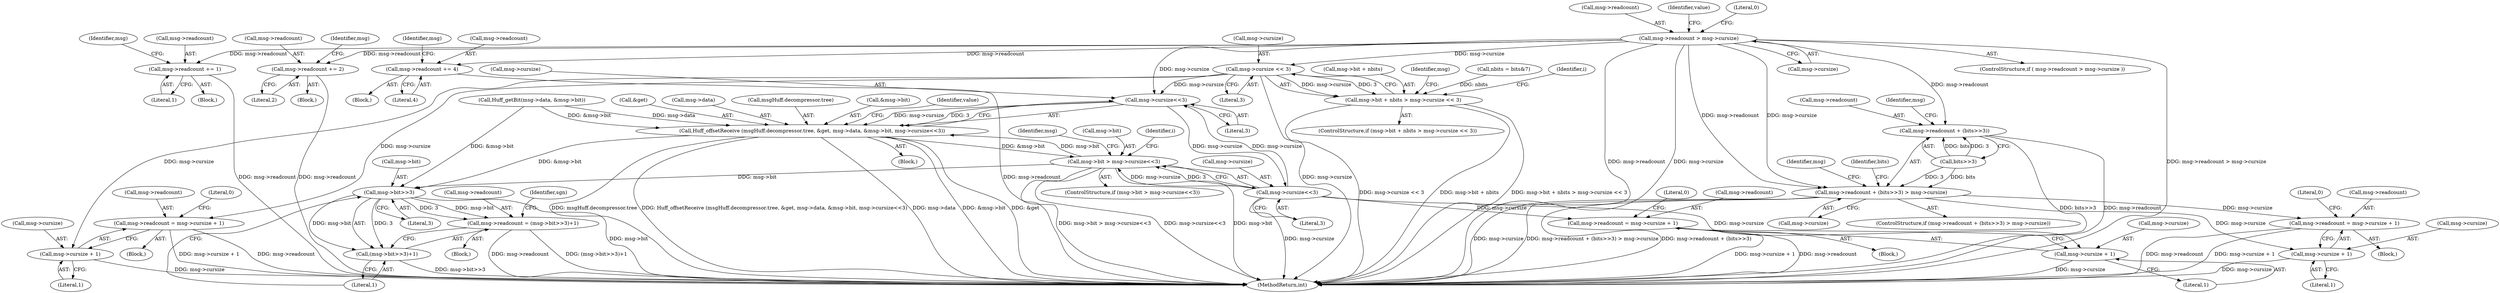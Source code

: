 digraph "0_ioq3_d2b1d124d4055c2fcbe5126863487c52fd58cca1_4@API" {
"1000110" [label="(Call,msg->readcount > msg->cursize)"];
"1000146" [label="(Call,msg->readcount + (bits>>3) > msg->cursize)"];
"1000158" [label="(Call,msg->readcount = msg->cursize + 1)"];
"1000162" [label="(Call,msg->cursize + 1)"];
"1000147" [label="(Call,msg->readcount + (bits>>3))"];
"1000183" [label="(Call,msg->readcount += 1)"];
"1000214" [label="(Call,msg->readcount += 2)"];
"1000241" [label="(Call,msg->readcount += 4)"];
"1000278" [label="(Call,msg->cursize << 3)"];
"1000272" [label="(Call,msg->bit + nbits > msg->cursize << 3)"];
"1000284" [label="(Call,msg->readcount = msg->cursize + 1)"];
"1000288" [label="(Call,msg->cursize + 1)"];
"1000351" [label="(Call,msg->cursize<<3)"];
"1000336" [label="(Call,Huff_offsetReceive (msgHuff.decompressor.tree, &get, msg->data, &msg->bit, msg->cursize<<3))"];
"1000364" [label="(Call,msg->bit > msg->cursize<<3)"];
"1000390" [label="(Call,msg->bit>>3)"];
"1000385" [label="(Call,msg->readcount = (msg->bit>>3)+1)"];
"1000389" [label="(Call,(msg->bit>>3)+1)"];
"1000368" [label="(Call,msg->cursize<<3)"];
"1000374" [label="(Call,msg->readcount = msg->cursize + 1)"];
"1000378" [label="(Call,msg->cursize + 1)"];
"1000272" [label="(Call,msg->bit + nbits > msg->cursize << 3)"];
"1000282" [label="(Literal,3)"];
"1000363" [label="(ControlStructure,if (msg->bit > msg->cursize<<3))"];
"1000155" [label="(Identifier,msg)"];
"1000386" [label="(Call,msg->readcount)"];
"1000266" [label="(Call,nbits = bits&7)"];
"1000257" [label="(Block,)"];
"1000351" [label="(Call,msg->cursize<<3)"];
"1000111" [label="(Call,msg->readcount)"];
"1000198" [label="(Block,)"];
"1000378" [label="(Call,msg->cursize + 1)"];
"1000297" [label="(Identifier,i)"];
"1000394" [label="(Literal,3)"];
"1000145" [label="(ControlStructure,if (msg->readcount + (bits>>3) > msg->cursize))"];
"1000342" [label="(Call,&get)"];
"1000364" [label="(Call,msg->bit > msg->cursize<<3)"];
"1000241" [label="(Call,msg->readcount += 4)"];
"1000114" [label="(Call,msg->cursize)"];
"1000166" [label="(Literal,1)"];
"1000335" [label="(Block,)"];
"1000121" [label="(Identifier,value)"];
"1000385" [label="(Call,msg->readcount = (msg->bit>>3)+1)"];
"1000391" [label="(Call,msg->bit)"];
"1000344" [label="(Call,msg->data)"];
"1000162" [label="(Call,msg->cursize + 1)"];
"1000183" [label="(Call,msg->readcount += 1)"];
"1000242" [label="(Call,msg->readcount)"];
"1000163" [label="(Call,msg->cursize)"];
"1000375" [label="(Call,msg->readcount)"];
"1000284" [label="(Call,msg->readcount = msg->cursize + 1)"];
"1000147" [label="(Call,msg->readcount + (bits>>3))"];
"1000229" [label="(Block,)"];
"1000376" [label="(Identifier,msg)"];
"1000158" [label="(Call,msg->readcount = msg->cursize + 1)"];
"1000214" [label="(Call,msg->readcount += 2)"];
"1000285" [label="(Call,msg->readcount)"];
"1000171" [label="(Identifier,bits)"];
"1000352" [label="(Call,msg->cursize)"];
"1000279" [label="(Call,msg->cursize)"];
"1000337" [label="(Call,msgHuff.decompressor.tree)"];
"1000365" [label="(Call,msg->bit)"];
"1000336" [label="(Call,Huff_offsetReceive (msgHuff.decompressor.tree, &get, msg->data, &msg->bit, msg->cursize<<3))"];
"1000154" [label="(Call,msg->cursize)"];
"1000373" [label="(Block,)"];
"1000119" [label="(Literal,0)"];
"1000283" [label="(Block,)"];
"1000110" [label="(Call,msg->readcount > msg->cursize)"];
"1000173" [label="(Block,)"];
"1000395" [label="(Literal,1)"];
"1000374" [label="(Call,msg->readcount = msg->cursize + 1)"];
"1000308" [label="(Call,Huff_getBit(msg->data, &msg->bit))"];
"1000151" [label="(Call,bits>>3)"];
"1000347" [label="(Call,&msg->bit)"];
"1000357" [label="(Identifier,value)"];
"1000382" [label="(Literal,1)"];
"1000187" [label="(Literal,1)"];
"1000333" [label="(Identifier,i)"];
"1000248" [label="(Identifier,msg)"];
"1000148" [label="(Call,msg->readcount)"];
"1000390" [label="(Call,msg->bit>>3)"];
"1000286" [label="(Identifier,msg)"];
"1000289" [label="(Call,msg->cursize)"];
"1000146" [label="(Call,msg->readcount + (bits>>3) > msg->cursize)"];
"1000109" [label="(ControlStructure,if ( msg->readcount > msg->cursize ))"];
"1000190" [label="(Identifier,msg)"];
"1000428" [label="(MethodReturn,int)"];
"1000372" [label="(Literal,3)"];
"1000369" [label="(Call,msg->cursize)"];
"1000384" [label="(Literal,0)"];
"1000157" [label="(Block,)"];
"1000294" [label="(Literal,0)"];
"1000168" [label="(Literal,0)"];
"1000273" [label="(Call,msg->bit + nbits)"];
"1000160" [label="(Identifier,msg)"];
"1000355" [label="(Literal,3)"];
"1000221" [label="(Identifier,msg)"];
"1000184" [label="(Call,msg->readcount)"];
"1000271" [label="(ControlStructure,if (msg->bit + nbits > msg->cursize << 3))"];
"1000292" [label="(Literal,1)"];
"1000398" [label="(Identifier,sgn)"];
"1000288" [label="(Call,msg->cursize + 1)"];
"1000278" [label="(Call,msg->cursize << 3)"];
"1000159" [label="(Call,msg->readcount)"];
"1000389" [label="(Call,(msg->bit>>3)+1)"];
"1000245" [label="(Literal,4)"];
"1000218" [label="(Literal,2)"];
"1000379" [label="(Call,msg->cursize)"];
"1000368" [label="(Call,msg->cursize<<3)"];
"1000215" [label="(Call,msg->readcount)"];
"1000110" -> "1000109"  [label="AST: "];
"1000110" -> "1000114"  [label="CFG: "];
"1000111" -> "1000110"  [label="AST: "];
"1000114" -> "1000110"  [label="AST: "];
"1000119" -> "1000110"  [label="CFG: "];
"1000121" -> "1000110"  [label="CFG: "];
"1000110" -> "1000428"  [label="DDG: msg->cursize"];
"1000110" -> "1000428"  [label="DDG: msg->readcount > msg->cursize"];
"1000110" -> "1000428"  [label="DDG: msg->readcount"];
"1000110" -> "1000146"  [label="DDG: msg->readcount"];
"1000110" -> "1000146"  [label="DDG: msg->cursize"];
"1000110" -> "1000147"  [label="DDG: msg->readcount"];
"1000110" -> "1000183"  [label="DDG: msg->readcount"];
"1000110" -> "1000214"  [label="DDG: msg->readcount"];
"1000110" -> "1000241"  [label="DDG: msg->readcount"];
"1000110" -> "1000278"  [label="DDG: msg->cursize"];
"1000110" -> "1000351"  [label="DDG: msg->cursize"];
"1000146" -> "1000145"  [label="AST: "];
"1000146" -> "1000154"  [label="CFG: "];
"1000147" -> "1000146"  [label="AST: "];
"1000154" -> "1000146"  [label="AST: "];
"1000160" -> "1000146"  [label="CFG: "];
"1000171" -> "1000146"  [label="CFG: "];
"1000146" -> "1000428"  [label="DDG: msg->cursize"];
"1000146" -> "1000428"  [label="DDG: msg->readcount + (bits>>3) > msg->cursize"];
"1000146" -> "1000428"  [label="DDG: msg->readcount + (bits>>3)"];
"1000151" -> "1000146"  [label="DDG: bits"];
"1000151" -> "1000146"  [label="DDG: 3"];
"1000146" -> "1000158"  [label="DDG: msg->cursize"];
"1000146" -> "1000162"  [label="DDG: msg->cursize"];
"1000158" -> "1000157"  [label="AST: "];
"1000158" -> "1000162"  [label="CFG: "];
"1000159" -> "1000158"  [label="AST: "];
"1000162" -> "1000158"  [label="AST: "];
"1000168" -> "1000158"  [label="CFG: "];
"1000158" -> "1000428"  [label="DDG: msg->readcount"];
"1000158" -> "1000428"  [label="DDG: msg->cursize + 1"];
"1000162" -> "1000166"  [label="CFG: "];
"1000163" -> "1000162"  [label="AST: "];
"1000166" -> "1000162"  [label="AST: "];
"1000162" -> "1000428"  [label="DDG: msg->cursize"];
"1000147" -> "1000151"  [label="CFG: "];
"1000148" -> "1000147"  [label="AST: "];
"1000151" -> "1000147"  [label="AST: "];
"1000155" -> "1000147"  [label="CFG: "];
"1000147" -> "1000428"  [label="DDG: bits>>3"];
"1000147" -> "1000428"  [label="DDG: msg->readcount"];
"1000151" -> "1000147"  [label="DDG: bits"];
"1000151" -> "1000147"  [label="DDG: 3"];
"1000183" -> "1000173"  [label="AST: "];
"1000183" -> "1000187"  [label="CFG: "];
"1000184" -> "1000183"  [label="AST: "];
"1000187" -> "1000183"  [label="AST: "];
"1000190" -> "1000183"  [label="CFG: "];
"1000183" -> "1000428"  [label="DDG: msg->readcount"];
"1000214" -> "1000198"  [label="AST: "];
"1000214" -> "1000218"  [label="CFG: "];
"1000215" -> "1000214"  [label="AST: "];
"1000218" -> "1000214"  [label="AST: "];
"1000221" -> "1000214"  [label="CFG: "];
"1000214" -> "1000428"  [label="DDG: msg->readcount"];
"1000241" -> "1000229"  [label="AST: "];
"1000241" -> "1000245"  [label="CFG: "];
"1000242" -> "1000241"  [label="AST: "];
"1000245" -> "1000241"  [label="AST: "];
"1000248" -> "1000241"  [label="CFG: "];
"1000241" -> "1000428"  [label="DDG: msg->readcount"];
"1000278" -> "1000272"  [label="AST: "];
"1000278" -> "1000282"  [label="CFG: "];
"1000279" -> "1000278"  [label="AST: "];
"1000282" -> "1000278"  [label="AST: "];
"1000272" -> "1000278"  [label="CFG: "];
"1000278" -> "1000428"  [label="DDG: msg->cursize"];
"1000278" -> "1000272"  [label="DDG: msg->cursize"];
"1000278" -> "1000272"  [label="DDG: 3"];
"1000278" -> "1000284"  [label="DDG: msg->cursize"];
"1000278" -> "1000288"  [label="DDG: msg->cursize"];
"1000278" -> "1000351"  [label="DDG: msg->cursize"];
"1000272" -> "1000271"  [label="AST: "];
"1000273" -> "1000272"  [label="AST: "];
"1000286" -> "1000272"  [label="CFG: "];
"1000297" -> "1000272"  [label="CFG: "];
"1000272" -> "1000428"  [label="DDG: msg->cursize << 3"];
"1000272" -> "1000428"  [label="DDG: msg->bit + nbits"];
"1000272" -> "1000428"  [label="DDG: msg->bit + nbits > msg->cursize << 3"];
"1000266" -> "1000272"  [label="DDG: nbits"];
"1000284" -> "1000283"  [label="AST: "];
"1000284" -> "1000288"  [label="CFG: "];
"1000285" -> "1000284"  [label="AST: "];
"1000288" -> "1000284"  [label="AST: "];
"1000294" -> "1000284"  [label="CFG: "];
"1000284" -> "1000428"  [label="DDG: msg->readcount"];
"1000284" -> "1000428"  [label="DDG: msg->cursize + 1"];
"1000288" -> "1000292"  [label="CFG: "];
"1000289" -> "1000288"  [label="AST: "];
"1000292" -> "1000288"  [label="AST: "];
"1000288" -> "1000428"  [label="DDG: msg->cursize"];
"1000351" -> "1000336"  [label="AST: "];
"1000351" -> "1000355"  [label="CFG: "];
"1000352" -> "1000351"  [label="AST: "];
"1000355" -> "1000351"  [label="AST: "];
"1000336" -> "1000351"  [label="CFG: "];
"1000351" -> "1000336"  [label="DDG: msg->cursize"];
"1000351" -> "1000336"  [label="DDG: 3"];
"1000368" -> "1000351"  [label="DDG: msg->cursize"];
"1000351" -> "1000368"  [label="DDG: msg->cursize"];
"1000336" -> "1000335"  [label="AST: "];
"1000337" -> "1000336"  [label="AST: "];
"1000342" -> "1000336"  [label="AST: "];
"1000344" -> "1000336"  [label="AST: "];
"1000347" -> "1000336"  [label="AST: "];
"1000357" -> "1000336"  [label="CFG: "];
"1000336" -> "1000428"  [label="DDG: Huff_offsetReceive (msgHuff.decompressor.tree, &get, msg->data, &msg->bit, msg->cursize<<3)"];
"1000336" -> "1000428"  [label="DDG: msg->data"];
"1000336" -> "1000428"  [label="DDG: &msg->bit"];
"1000336" -> "1000428"  [label="DDG: &get"];
"1000336" -> "1000428"  [label="DDG: msgHuff.decompressor.tree"];
"1000308" -> "1000336"  [label="DDG: msg->data"];
"1000308" -> "1000336"  [label="DDG: &msg->bit"];
"1000364" -> "1000336"  [label="DDG: msg->bit"];
"1000336" -> "1000364"  [label="DDG: &msg->bit"];
"1000336" -> "1000390"  [label="DDG: &msg->bit"];
"1000364" -> "1000363"  [label="AST: "];
"1000364" -> "1000368"  [label="CFG: "];
"1000365" -> "1000364"  [label="AST: "];
"1000368" -> "1000364"  [label="AST: "];
"1000376" -> "1000364"  [label="CFG: "];
"1000333" -> "1000364"  [label="CFG: "];
"1000364" -> "1000428"  [label="DDG: msg->bit"];
"1000364" -> "1000428"  [label="DDG: msg->bit > msg->cursize<<3"];
"1000364" -> "1000428"  [label="DDG: msg->cursize<<3"];
"1000368" -> "1000364"  [label="DDG: msg->cursize"];
"1000368" -> "1000364"  [label="DDG: 3"];
"1000364" -> "1000390"  [label="DDG: msg->bit"];
"1000390" -> "1000389"  [label="AST: "];
"1000390" -> "1000394"  [label="CFG: "];
"1000391" -> "1000390"  [label="AST: "];
"1000394" -> "1000390"  [label="AST: "];
"1000395" -> "1000390"  [label="CFG: "];
"1000390" -> "1000428"  [label="DDG: msg->bit"];
"1000390" -> "1000385"  [label="DDG: msg->bit"];
"1000390" -> "1000385"  [label="DDG: 3"];
"1000390" -> "1000389"  [label="DDG: msg->bit"];
"1000390" -> "1000389"  [label="DDG: 3"];
"1000308" -> "1000390"  [label="DDG: &msg->bit"];
"1000385" -> "1000257"  [label="AST: "];
"1000385" -> "1000389"  [label="CFG: "];
"1000386" -> "1000385"  [label="AST: "];
"1000389" -> "1000385"  [label="AST: "];
"1000398" -> "1000385"  [label="CFG: "];
"1000385" -> "1000428"  [label="DDG: (msg->bit>>3)+1"];
"1000385" -> "1000428"  [label="DDG: msg->readcount"];
"1000389" -> "1000395"  [label="CFG: "];
"1000395" -> "1000389"  [label="AST: "];
"1000389" -> "1000428"  [label="DDG: msg->bit>>3"];
"1000368" -> "1000372"  [label="CFG: "];
"1000369" -> "1000368"  [label="AST: "];
"1000372" -> "1000368"  [label="AST: "];
"1000368" -> "1000428"  [label="DDG: msg->cursize"];
"1000368" -> "1000374"  [label="DDG: msg->cursize"];
"1000368" -> "1000378"  [label="DDG: msg->cursize"];
"1000374" -> "1000373"  [label="AST: "];
"1000374" -> "1000378"  [label="CFG: "];
"1000375" -> "1000374"  [label="AST: "];
"1000378" -> "1000374"  [label="AST: "];
"1000384" -> "1000374"  [label="CFG: "];
"1000374" -> "1000428"  [label="DDG: msg->readcount"];
"1000374" -> "1000428"  [label="DDG: msg->cursize + 1"];
"1000378" -> "1000382"  [label="CFG: "];
"1000379" -> "1000378"  [label="AST: "];
"1000382" -> "1000378"  [label="AST: "];
"1000378" -> "1000428"  [label="DDG: msg->cursize"];
}
